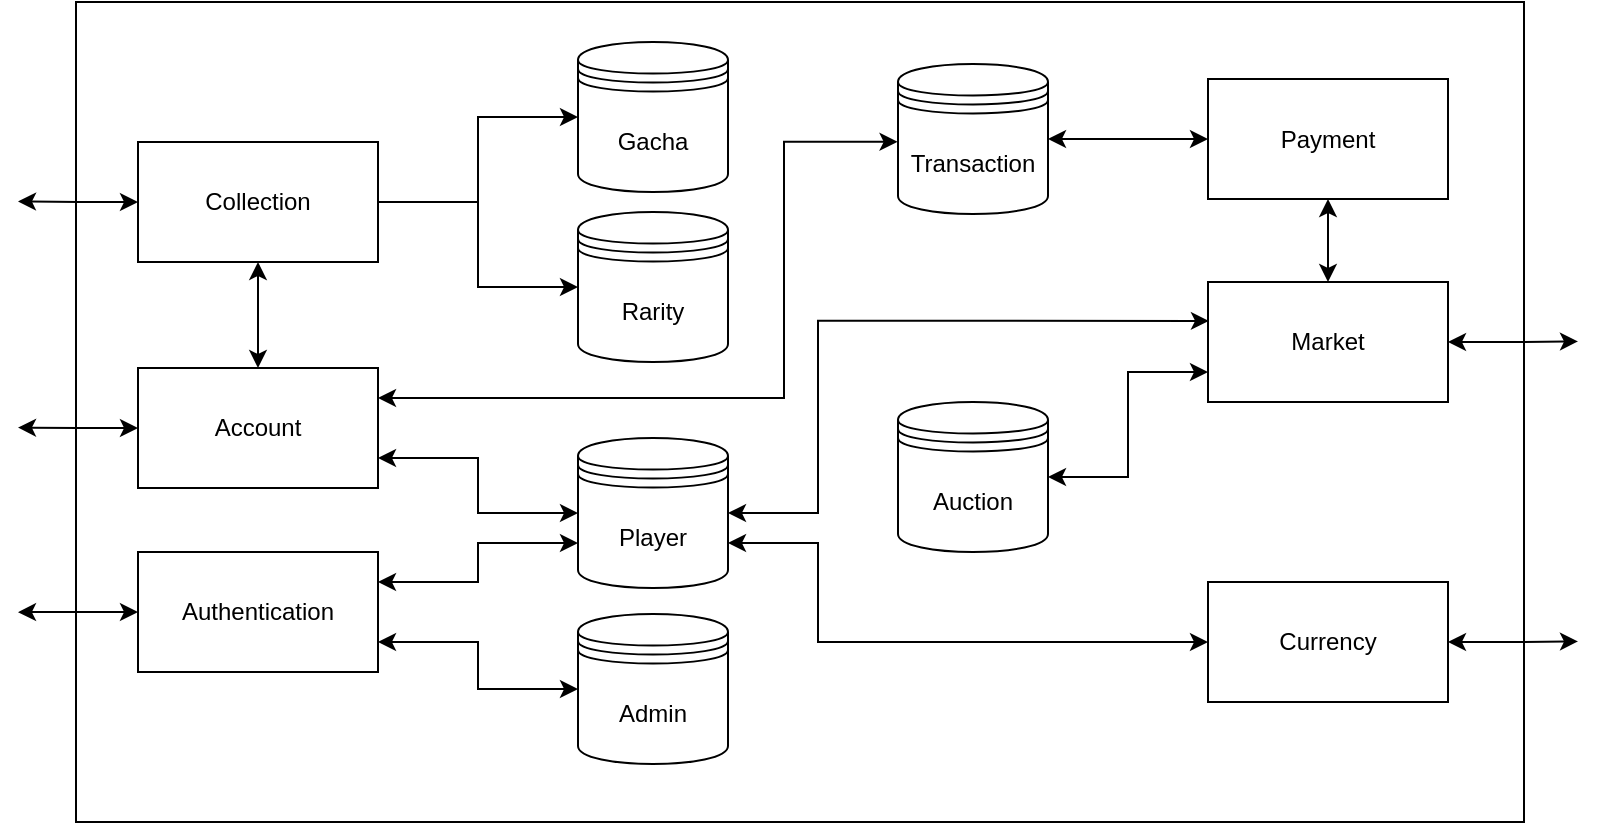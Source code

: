 <mxfile version="24.8.0">
  <diagram name="Pagina-1" id="gCNlwO5UvVj17ns6b5Kj">
    <mxGraphModel dx="2157" dy="1275" grid="1" gridSize="10" guides="1" tooltips="1" connect="1" arrows="1" fold="1" page="1" pageScale="1" pageWidth="1169" pageHeight="1654" math="0" shadow="0">
      <root>
        <mxCell id="0" />
        <mxCell id="1" parent="0" />
        <mxCell id="kEZBD5XzJcjrI12vPfJU-1" value="" style="rounded=0;whiteSpace=wrap;html=1;fillColor=default;" vertex="1" parent="1">
          <mxGeometry x="223" y="170" width="724" height="410" as="geometry" />
        </mxCell>
        <mxCell id="kEZBD5XzJcjrI12vPfJU-2" value="Admin" style="shape=datastore;whiteSpace=wrap;html=1;" vertex="1" parent="1">
          <mxGeometry x="474" y="476" width="75" height="75" as="geometry" />
        </mxCell>
        <mxCell id="kEZBD5XzJcjrI12vPfJU-7" style="edgeStyle=orthogonalEdgeStyle;rounded=0;orthogonalLoop=1;jettySize=auto;html=1;exitX=1;exitY=0.75;exitDx=0;exitDy=0;entryX=0;entryY=0.5;entryDx=0;entryDy=0;startArrow=classic;startFill=1;" edge="1" parent="1" source="kEZBD5XzJcjrI12vPfJU-4" target="kEZBD5XzJcjrI12vPfJU-2">
          <mxGeometry relative="1" as="geometry">
            <mxPoint x="374" y="517" as="sourcePoint" />
          </mxGeometry>
        </mxCell>
        <mxCell id="kEZBD5XzJcjrI12vPfJU-6" style="edgeStyle=orthogonalEdgeStyle;rounded=0;orthogonalLoop=1;jettySize=auto;html=1;exitX=1;exitY=0.25;exitDx=0;exitDy=0;entryX=0;entryY=0.7;entryDx=0;entryDy=0;startArrow=classic;startFill=1;" edge="1" parent="1" source="kEZBD5XzJcjrI12vPfJU-4" target="kEZBD5XzJcjrI12vPfJU-5">
          <mxGeometry relative="1" as="geometry" />
        </mxCell>
        <mxCell id="kEZBD5XzJcjrI12vPfJU-40" style="edgeStyle=orthogonalEdgeStyle;rounded=0;orthogonalLoop=1;jettySize=auto;html=1;exitX=0;exitY=0.5;exitDx=0;exitDy=0;startArrow=classic;startFill=1;" edge="1" parent="1" source="kEZBD5XzJcjrI12vPfJU-4">
          <mxGeometry relative="1" as="geometry">
            <mxPoint x="194" y="475.077" as="targetPoint" />
          </mxGeometry>
        </mxCell>
        <mxCell id="kEZBD5XzJcjrI12vPfJU-4" value="Authentication" style="rounded=0;whiteSpace=wrap;html=1;" vertex="1" parent="1">
          <mxGeometry x="254" y="445" width="120" height="60" as="geometry" />
        </mxCell>
        <mxCell id="kEZBD5XzJcjrI12vPfJU-36" style="edgeStyle=orthogonalEdgeStyle;rounded=0;orthogonalLoop=1;jettySize=auto;html=1;exitX=1;exitY=0.5;exitDx=0;exitDy=0;entryX=0.004;entryY=0.324;entryDx=0;entryDy=0;entryPerimeter=0;startArrow=classic;startFill=1;" edge="1" parent="1" source="kEZBD5XzJcjrI12vPfJU-5" target="kEZBD5XzJcjrI12vPfJU-17">
          <mxGeometry relative="1" as="geometry">
            <mxPoint x="784" y="330" as="targetPoint" />
            <Array as="points">
              <mxPoint x="594" y="426" />
              <mxPoint x="594" y="329" />
            </Array>
          </mxGeometry>
        </mxCell>
        <mxCell id="kEZBD5XzJcjrI12vPfJU-5" value="Player" style="shape=datastore;whiteSpace=wrap;html=1;" vertex="1" parent="1">
          <mxGeometry x="474" y="388" width="75" height="75" as="geometry" />
        </mxCell>
        <mxCell id="kEZBD5XzJcjrI12vPfJU-8" value="Gacha" style="shape=datastore;whiteSpace=wrap;html=1;" vertex="1" parent="1">
          <mxGeometry x="474" y="190" width="75" height="75" as="geometry" />
        </mxCell>
        <mxCell id="kEZBD5XzJcjrI12vPfJU-10" style="edgeStyle=orthogonalEdgeStyle;rounded=0;orthogonalLoop=1;jettySize=auto;html=1;entryX=0;entryY=0.5;entryDx=0;entryDy=0;exitX=1;exitY=0.5;exitDx=0;exitDy=0;" edge="1" parent="1" source="kEZBD5XzJcjrI12vPfJU-9" target="kEZBD5XzJcjrI12vPfJU-8">
          <mxGeometry relative="1" as="geometry">
            <mxPoint x="404" y="270" as="sourcePoint" />
          </mxGeometry>
        </mxCell>
        <mxCell id="kEZBD5XzJcjrI12vPfJU-14" style="edgeStyle=orthogonalEdgeStyle;rounded=0;orthogonalLoop=1;jettySize=auto;html=1;exitX=1;exitY=0.5;exitDx=0;exitDy=0;entryX=0;entryY=0.5;entryDx=0;entryDy=0;" edge="1" parent="1" source="kEZBD5XzJcjrI12vPfJU-9" target="kEZBD5XzJcjrI12vPfJU-12">
          <mxGeometry relative="1" as="geometry" />
        </mxCell>
        <mxCell id="kEZBD5XzJcjrI12vPfJU-42" style="edgeStyle=orthogonalEdgeStyle;rounded=0;orthogonalLoop=1;jettySize=auto;html=1;exitX=0;exitY=0.5;exitDx=0;exitDy=0;startArrow=classic;startFill=1;" edge="1" parent="1" source="kEZBD5XzJcjrI12vPfJU-9">
          <mxGeometry relative="1" as="geometry">
            <mxPoint x="194" y="269.692" as="targetPoint" />
          </mxGeometry>
        </mxCell>
        <mxCell id="kEZBD5XzJcjrI12vPfJU-9" value="Collection" style="rounded=0;whiteSpace=wrap;html=1;" vertex="1" parent="1">
          <mxGeometry x="254" y="240" width="120" height="60" as="geometry" />
        </mxCell>
        <mxCell id="kEZBD5XzJcjrI12vPfJU-11" value="Transaction" style="shape=datastore;whiteSpace=wrap;html=1;" vertex="1" parent="1">
          <mxGeometry x="634" y="201" width="75" height="75" as="geometry" />
        </mxCell>
        <mxCell id="kEZBD5XzJcjrI12vPfJU-12" value="Rarity" style="shape=datastore;whiteSpace=wrap;html=1;" vertex="1" parent="1">
          <mxGeometry x="474" y="275" width="75" height="75" as="geometry" />
        </mxCell>
        <mxCell id="kEZBD5XzJcjrI12vPfJU-13" value="Auction" style="shape=datastore;whiteSpace=wrap;html=1;" vertex="1" parent="1">
          <mxGeometry x="634" y="370" width="75" height="75" as="geometry" />
        </mxCell>
        <mxCell id="kEZBD5XzJcjrI12vPfJU-16" style="edgeStyle=orthogonalEdgeStyle;rounded=0;orthogonalLoop=1;jettySize=auto;html=1;exitX=1;exitY=0.75;exitDx=0;exitDy=0;entryX=0;entryY=0.5;entryDx=0;entryDy=0;startArrow=classic;startFill=1;" edge="1" parent="1" source="kEZBD5XzJcjrI12vPfJU-15" target="kEZBD5XzJcjrI12vPfJU-5">
          <mxGeometry relative="1" as="geometry" />
        </mxCell>
        <mxCell id="kEZBD5XzJcjrI12vPfJU-23" style="edgeStyle=orthogonalEdgeStyle;rounded=0;orthogonalLoop=1;jettySize=auto;html=1;exitX=0.5;exitY=0;exitDx=0;exitDy=0;entryX=0.5;entryY=1;entryDx=0;entryDy=0;startArrow=classic;startFill=1;" edge="1" parent="1" source="kEZBD5XzJcjrI12vPfJU-15" target="kEZBD5XzJcjrI12vPfJU-9">
          <mxGeometry relative="1" as="geometry" />
        </mxCell>
        <mxCell id="kEZBD5XzJcjrI12vPfJU-26" style="edgeStyle=orthogonalEdgeStyle;rounded=0;orthogonalLoop=1;jettySize=auto;html=1;exitX=1;exitY=0.25;exitDx=0;exitDy=0;startArrow=classic;startFill=1;entryX=-0.003;entryY=0.519;entryDx=0;entryDy=0;entryPerimeter=0;" edge="1" parent="1" source="kEZBD5XzJcjrI12vPfJU-15" target="kEZBD5XzJcjrI12vPfJU-11">
          <mxGeometry relative="1" as="geometry">
            <mxPoint x="654" y="240" as="targetPoint" />
            <Array as="points">
              <mxPoint x="577" y="368" />
              <mxPoint x="577" y="240" />
            </Array>
          </mxGeometry>
        </mxCell>
        <mxCell id="kEZBD5XzJcjrI12vPfJU-41" style="edgeStyle=orthogonalEdgeStyle;rounded=0;orthogonalLoop=1;jettySize=auto;html=1;exitX=0;exitY=0.5;exitDx=0;exitDy=0;startArrow=classic;startFill=1;" edge="1" parent="1" source="kEZBD5XzJcjrI12vPfJU-15">
          <mxGeometry relative="1" as="geometry">
            <mxPoint x="194" y="382.769" as="targetPoint" />
          </mxGeometry>
        </mxCell>
        <mxCell id="kEZBD5XzJcjrI12vPfJU-15" value="Account" style="rounded=0;whiteSpace=wrap;html=1;" vertex="1" parent="1">
          <mxGeometry x="254" y="353" width="120" height="60" as="geometry" />
        </mxCell>
        <mxCell id="kEZBD5XzJcjrI12vPfJU-25" style="edgeStyle=orthogonalEdgeStyle;rounded=0;orthogonalLoop=1;jettySize=auto;html=1;exitX=0;exitY=0.75;exitDx=0;exitDy=0;entryX=1;entryY=0.5;entryDx=0;entryDy=0;startArrow=classic;startFill=1;" edge="1" parent="1" source="kEZBD5XzJcjrI12vPfJU-17" target="kEZBD5XzJcjrI12vPfJU-13">
          <mxGeometry relative="1" as="geometry" />
        </mxCell>
        <mxCell id="kEZBD5XzJcjrI12vPfJU-35" style="edgeStyle=orthogonalEdgeStyle;rounded=0;orthogonalLoop=1;jettySize=auto;html=1;exitX=0.5;exitY=0;exitDx=0;exitDy=0;entryX=0.5;entryY=1;entryDx=0;entryDy=0;startArrow=classic;startFill=1;" edge="1" parent="1" source="kEZBD5XzJcjrI12vPfJU-17" target="kEZBD5XzJcjrI12vPfJU-19">
          <mxGeometry relative="1" as="geometry" />
        </mxCell>
        <mxCell id="kEZBD5XzJcjrI12vPfJU-38" style="edgeStyle=orthogonalEdgeStyle;rounded=0;orthogonalLoop=1;jettySize=auto;html=1;exitX=1;exitY=0.5;exitDx=0;exitDy=0;startArrow=classic;startFill=1;" edge="1" parent="1" source="kEZBD5XzJcjrI12vPfJU-17">
          <mxGeometry relative="1" as="geometry">
            <mxPoint x="974" y="339.692" as="targetPoint" />
          </mxGeometry>
        </mxCell>
        <mxCell id="kEZBD5XzJcjrI12vPfJU-17" value="Market" style="rounded=0;whiteSpace=wrap;html=1;" vertex="1" parent="1">
          <mxGeometry x="789" y="310" width="120" height="60" as="geometry" />
        </mxCell>
        <mxCell id="kEZBD5XzJcjrI12vPfJU-24" style="edgeStyle=orthogonalEdgeStyle;rounded=0;orthogonalLoop=1;jettySize=auto;html=1;exitX=0;exitY=0.5;exitDx=0;exitDy=0;entryX=1;entryY=0.5;entryDx=0;entryDy=0;startArrow=classic;startFill=1;" edge="1" parent="1" source="kEZBD5XzJcjrI12vPfJU-19" target="kEZBD5XzJcjrI12vPfJU-11">
          <mxGeometry relative="1" as="geometry" />
        </mxCell>
        <mxCell id="kEZBD5XzJcjrI12vPfJU-19" value="Payment" style="rounded=0;whiteSpace=wrap;html=1;" vertex="1" parent="1">
          <mxGeometry x="789" y="208.5" width="120" height="60" as="geometry" />
        </mxCell>
        <mxCell id="kEZBD5XzJcjrI12vPfJU-29" style="edgeStyle=orthogonalEdgeStyle;rounded=0;orthogonalLoop=1;jettySize=auto;html=1;exitX=0;exitY=0.5;exitDx=0;exitDy=0;entryX=1;entryY=0.7;entryDx=0;entryDy=0;startArrow=classic;startFill=1;" edge="1" parent="1" source="kEZBD5XzJcjrI12vPfJU-28" target="kEZBD5XzJcjrI12vPfJU-5">
          <mxGeometry relative="1" as="geometry">
            <Array as="points">
              <mxPoint x="594" y="490" />
              <mxPoint x="594" y="441" />
            </Array>
          </mxGeometry>
        </mxCell>
        <mxCell id="kEZBD5XzJcjrI12vPfJU-39" style="edgeStyle=orthogonalEdgeStyle;rounded=0;orthogonalLoop=1;jettySize=auto;html=1;exitX=1;exitY=0.5;exitDx=0;exitDy=0;startArrow=classic;startFill=1;" edge="1" parent="1" source="kEZBD5XzJcjrI12vPfJU-28">
          <mxGeometry relative="1" as="geometry">
            <mxPoint x="974" y="489.692" as="targetPoint" />
          </mxGeometry>
        </mxCell>
        <mxCell id="kEZBD5XzJcjrI12vPfJU-28" value="Currency" style="rounded=0;whiteSpace=wrap;html=1;" vertex="1" parent="1">
          <mxGeometry x="789" y="460" width="120" height="60" as="geometry" />
        </mxCell>
      </root>
    </mxGraphModel>
  </diagram>
</mxfile>
